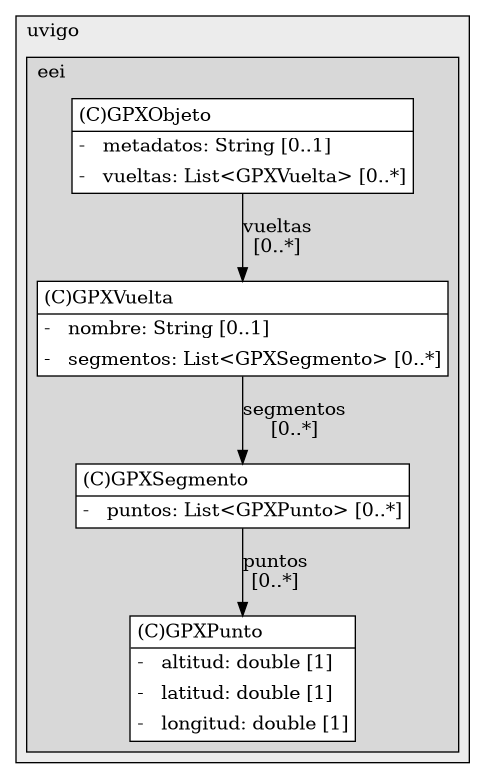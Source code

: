 @startuml

/' diagram meta data start
config=StructureConfiguration;
{
  "projectClassification": {
    "searchMode": "OpenProject", // OpenProject, AllProjects
    "includedProjects": "",
    "pathEndKeywords": "*.impl",
    "isClientPath": "",
    "isClientName": "",
    "isTestPath": "",
    "isTestName": "",
    "isMappingPath": "",
    "isMappingName": "",
    "isDataAccessPath": "",
    "isDataAccessName": "",
    "isDataStructurePath": "",
    "isDataStructureName": "",
    "isInterfaceStructuresPath": "",
    "isInterfaceStructuresName": "",
    "isEntryPointPath": "",
    "isEntryPointName": "",
    "treatFinalFieldsAsMandatory": false
  },
  "graphRestriction": {
    "classPackageExcludeFilter": "",
    "classPackageIncludeFilter": "",
    "classNameExcludeFilter": "",
    "classNameIncludeFilter": "",
    "methodNameExcludeFilter": "",
    "methodNameIncludeFilter": "",
    "removeByInheritance": "", // inheritance/annotation based filtering is done in a second step
    "removeByAnnotation": "",
    "removeByClassPackage": "", // cleanup the graph after inheritance/annotation based filtering is done
    "removeByClassName": "",
    "cutMappings": false,
    "cutEnum": true,
    "cutTests": true,
    "cutClient": true,
    "cutDataAccess": false,
    "cutInterfaceStructures": false,
    "cutDataStructures": false,
    "cutGetterAndSetter": true,
    "cutConstructors": true
  },
  "graphTraversal": {
    "forwardDepth": 6,
    "backwardDepth": 6,
    "classPackageExcludeFilter": "",
    "classPackageIncludeFilter": "",
    "classNameExcludeFilter": "",
    "classNameIncludeFilter": "",
    "methodNameExcludeFilter": "",
    "methodNameIncludeFilter": "",
    "hideMappings": false,
    "hideDataStructures": false,
    "hidePrivateMethods": true,
    "hideInterfaceCalls": true, // indirection: implementation -> interface (is hidden) -> implementation
    "onlyShowApplicationEntryPoints": false, // root node is included
    "useMethodCallsForStructureDiagram": "ForwardOnly" // ForwardOnly, BothDirections, No
  },
  "details": {
    "aggregation": "GroupByClass", // ByClass, GroupByClass, None
    "showClassGenericTypes": true,
    "showMethods": true,
    "showMethodParameterNames": true,
    "showMethodParameterTypes": true,
    "showMethodReturnType": true,
    "showPackageLevels": 2,
    "showDetailedClassStructure": true
  },
  "rootClass": "es.uvigo.eei.tfg.ccarmo.importacion.algoritmos.gpx.xml.GPXObjeto",
  "extensionCallbackMethod": "" // qualified.class.name#methodName - signature: public static String method(String)
}
diagram meta data end '/



digraph g {
    rankdir="TB"
    splines=polyline
    

'nodes 
subgraph cluster_111671504 { 
   	label=uvigo
	labeljust=l
	fillcolor="#ececec"
	style=filled
   
   subgraph cluster_225804715 { 
   	label=eei
	labeljust=l
	fillcolor="#d8d8d8"
	style=filled
   
   GPXObjeto1596440099[
	label=<<TABLE BORDER="1" CELLBORDER="0" CELLPADDING="4" CELLSPACING="0">
<TR><TD ALIGN="LEFT" >(C)GPXObjeto</TD></TR>
<HR/>
<TR><TD ALIGN="LEFT" >-   metadatos: String [0..1]</TD></TR>
<TR><TD ALIGN="LEFT" >-   vueltas: List&lt;GPXVuelta&gt; [0..*]</TD></TR>
</TABLE>>
	style=filled
	margin=0
	shape=plaintext
	fillcolor="#FFFFFF"
];

GPXPunto1596440099[
	label=<<TABLE BORDER="1" CELLBORDER="0" CELLPADDING="4" CELLSPACING="0">
<TR><TD ALIGN="LEFT" >(C)GPXPunto</TD></TR>
<HR/>
<TR><TD ALIGN="LEFT" >-   altitud: double [1]</TD></TR>
<TR><TD ALIGN="LEFT" >-   latitud: double [1]</TD></TR>
<TR><TD ALIGN="LEFT" >-   longitud: double [1]</TD></TR>
</TABLE>>
	style=filled
	margin=0
	shape=plaintext
	fillcolor="#FFFFFF"
];

GPXSegmento1596440099[
	label=<<TABLE BORDER="1" CELLBORDER="0" CELLPADDING="4" CELLSPACING="0">
<TR><TD ALIGN="LEFT" >(C)GPXSegmento</TD></TR>
<HR/>
<TR><TD ALIGN="LEFT" >-   puntos: List&lt;GPXPunto&gt; [0..*]</TD></TR>
</TABLE>>
	style=filled
	margin=0
	shape=plaintext
	fillcolor="#FFFFFF"
];

GPXVuelta1596440099[
	label=<<TABLE BORDER="1" CELLBORDER="0" CELLPADDING="4" CELLSPACING="0">
<TR><TD ALIGN="LEFT" >(C)GPXVuelta</TD></TR>
<HR/>
<TR><TD ALIGN="LEFT" >-   nombre: String [0..1]</TD></TR>
<TR><TD ALIGN="LEFT" >-   segmentos: List&lt;GPXSegmento&gt; [0..*]</TD></TR>
</TABLE>>
	style=filled
	margin=0
	shape=plaintext
	fillcolor="#FFFFFF"
];
} 
} 

'edges    
GPXObjeto1596440099 -> GPXVuelta1596440099[label="vueltas
[0..*]"];
GPXSegmento1596440099 -> GPXPunto1596440099[label="puntos
[0..*]"];
GPXVuelta1596440099 -> GPXSegmento1596440099[label="segmentos
[0..*]"];
    
}
@enduml